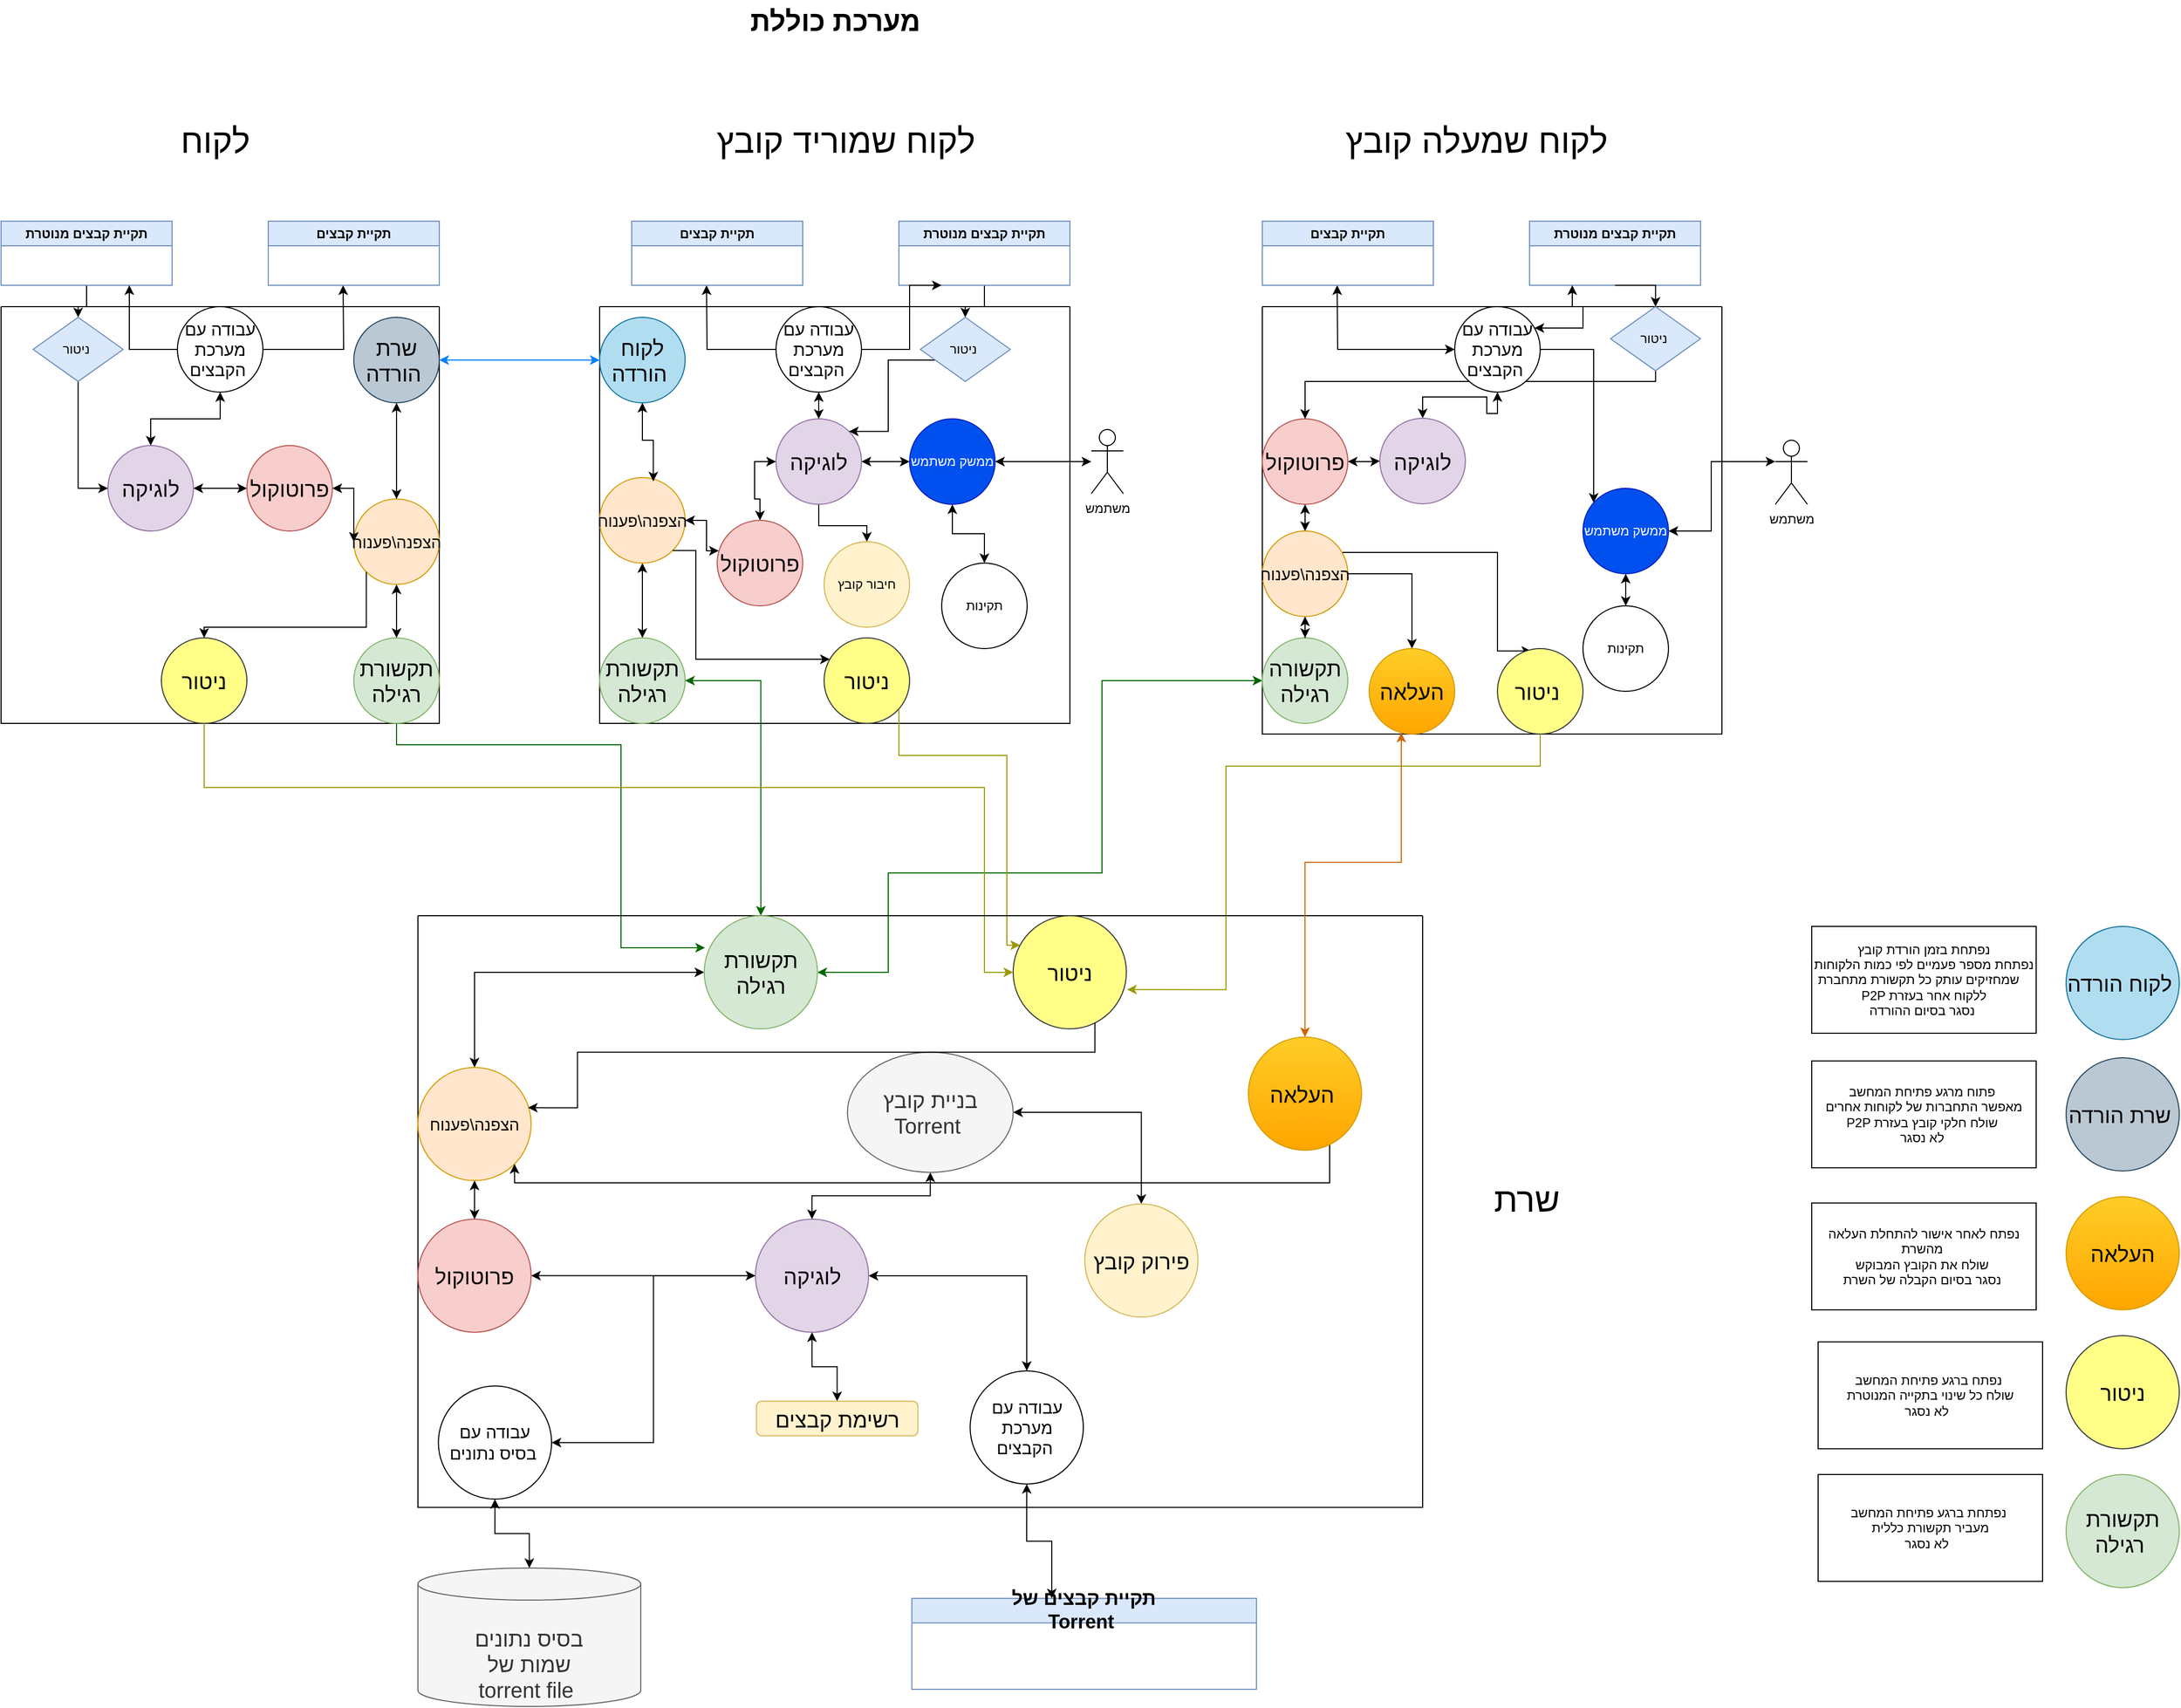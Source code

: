 <mxfile version="22.1.17" type="device">
  <diagram name="‫עמוד-1‬" id="wgZrkljALDRLEdLaKv3F">
    <mxGraphModel dx="1647" dy="839" grid="1" gridSize="10" guides="1" tooltips="1" connect="1" arrows="1" fold="1" page="1" pageScale="1" pageWidth="827" pageHeight="1169" math="0" shadow="0">
      <root>
        <mxCell id="0" />
        <mxCell id="1" parent="0" />
        <mxCell id="HjTdrGtt8SpElH1YRlOq-4" value="" style="swimlane;startSize=0;" parent="1" vertex="1">
          <mxGeometry x="30" y="440" width="410" height="390" as="geometry" />
        </mxCell>
        <mxCell id="HjTdrGtt8SpElH1YRlOq-14" value="&lt;font style=&quot;font-size: 20px;&quot;&gt;תקשורת רגילה&lt;/font&gt;" style="ellipse;whiteSpace=wrap;html=1;aspect=fixed;fillColor=#d5e8d4;strokeColor=#82b366;" parent="HjTdrGtt8SpElH1YRlOq-4" vertex="1">
          <mxGeometry x="330" y="310" width="80" height="80" as="geometry" />
        </mxCell>
        <mxCell id="HjTdrGtt8SpElH1YRlOq-34" style="edgeStyle=orthogonalEdgeStyle;rounded=0;orthogonalLoop=1;jettySize=auto;html=1;startArrow=classic;startFill=1;" parent="HjTdrGtt8SpElH1YRlOq-4" source="HjTdrGtt8SpElH1YRlOq-17" target="HjTdrGtt8SpElH1YRlOq-21" edge="1">
          <mxGeometry relative="1" as="geometry" />
        </mxCell>
        <mxCell id="HjTdrGtt8SpElH1YRlOq-17" value="&lt;font style=&quot;font-size: 20px;&quot;&gt;לוגיקה&lt;/font&gt;" style="ellipse;whiteSpace=wrap;html=1;aspect=fixed;fillColor=#e1d5e7;strokeColor=#9673a6;" parent="HjTdrGtt8SpElH1YRlOq-4" vertex="1">
          <mxGeometry x="100" y="130" width="80" height="80" as="geometry" />
        </mxCell>
        <mxCell id="HjTdrGtt8SpElH1YRlOq-28" style="edgeStyle=orthogonalEdgeStyle;rounded=0;orthogonalLoop=1;jettySize=auto;html=1;startArrow=classic;startFill=1;" parent="HjTdrGtt8SpElH1YRlOq-4" source="HjTdrGtt8SpElH1YRlOq-20" target="HjTdrGtt8SpElH1YRlOq-14" edge="1">
          <mxGeometry relative="1" as="geometry" />
        </mxCell>
        <mxCell id="HjTdrGtt8SpElH1YRlOq-20" value="&lt;font style=&quot;font-size: 15px;&quot;&gt;הצפנה\פענוח&lt;/font&gt;" style="ellipse;whiteSpace=wrap;html=1;aspect=fixed;fillColor=#ffe6cc;strokeColor=#d79b00;" parent="HjTdrGtt8SpElH1YRlOq-4" vertex="1">
          <mxGeometry x="330" y="180" width="80" height="80" as="geometry" />
        </mxCell>
        <mxCell id="HjTdrGtt8SpElH1YRlOq-29" style="edgeStyle=orthogonalEdgeStyle;rounded=0;orthogonalLoop=1;jettySize=auto;html=1;startArrow=classic;startFill=1;" parent="HjTdrGtt8SpElH1YRlOq-4" source="HjTdrGtt8SpElH1YRlOq-21" target="HjTdrGtt8SpElH1YRlOq-20" edge="1">
          <mxGeometry relative="1" as="geometry" />
        </mxCell>
        <mxCell id="HjTdrGtt8SpElH1YRlOq-21" value="&lt;font style=&quot;font-size: 20px;&quot;&gt;פרוטוקול&lt;/font&gt;" style="ellipse;whiteSpace=wrap;html=1;aspect=fixed;fillColor=#f8cecc;strokeColor=#b85450;" parent="HjTdrGtt8SpElH1YRlOq-4" vertex="1">
          <mxGeometry x="230" y="130" width="80" height="80" as="geometry" />
        </mxCell>
        <mxCell id="8lvYjm-g8JEwplgnIQBR-11" style="edgeStyle=orthogonalEdgeStyle;rounded=0;orthogonalLoop=1;jettySize=auto;html=1;entryX=0;entryY=0.5;entryDx=0;entryDy=0;" parent="HjTdrGtt8SpElH1YRlOq-4" source="HjTdrGtt8SpElH1YRlOq-47" target="HjTdrGtt8SpElH1YRlOq-17" edge="1">
          <mxGeometry relative="1" as="geometry" />
        </mxCell>
        <mxCell id="HjTdrGtt8SpElH1YRlOq-47" value="ניטור&amp;nbsp;" style="rhombus;whiteSpace=wrap;html=1;fillColor=#dae8fc;strokeColor=#6c8ebf;" parent="HjTdrGtt8SpElH1YRlOq-4" vertex="1">
          <mxGeometry x="30.002" y="10.004" width="84.247" height="59.951" as="geometry" />
        </mxCell>
        <mxCell id="HjTdrGtt8SpElH1YRlOq-100" style="edgeStyle=orthogonalEdgeStyle;rounded=0;orthogonalLoop=1;jettySize=auto;html=1;" parent="HjTdrGtt8SpElH1YRlOq-4" source="HjTdrGtt8SpElH1YRlOq-93" edge="1">
          <mxGeometry relative="1" as="geometry">
            <mxPoint x="320" y="-20" as="targetPoint" />
          </mxGeometry>
        </mxCell>
        <mxCell id="HjTdrGtt8SpElH1YRlOq-101" style="edgeStyle=orthogonalEdgeStyle;rounded=0;orthogonalLoop=1;jettySize=auto;html=1;startArrow=classic;startFill=1;" parent="HjTdrGtt8SpElH1YRlOq-4" source="HjTdrGtt8SpElH1YRlOq-93" target="HjTdrGtt8SpElH1YRlOq-17" edge="1">
          <mxGeometry relative="1" as="geometry" />
        </mxCell>
        <mxCell id="HjTdrGtt8SpElH1YRlOq-93" value="&lt;span style=&quot;font-size: 16px;&quot;&gt;עבודה עם מערכת הקבצים&amp;nbsp;&lt;/span&gt;" style="ellipse;whiteSpace=wrap;html=1;aspect=fixed;" parent="HjTdrGtt8SpElH1YRlOq-4" vertex="1">
          <mxGeometry x="165" width="80" height="80" as="geometry" />
        </mxCell>
        <mxCell id="8lvYjm-g8JEwplgnIQBR-12" style="edgeStyle=orthogonalEdgeStyle;rounded=0;orthogonalLoop=1;jettySize=auto;html=1;entryX=0;entryY=1;entryDx=0;entryDy=0;startArrow=classic;startFill=1;endArrow=none;endFill=0;" parent="HjTdrGtt8SpElH1YRlOq-4" source="2F-ndU4_iGS4FA5cwdn3-6" target="HjTdrGtt8SpElH1YRlOq-20" edge="1">
          <mxGeometry relative="1" as="geometry">
            <Array as="points">
              <mxPoint x="190" y="300" />
              <mxPoint x="342" y="300" />
            </Array>
          </mxGeometry>
        </mxCell>
        <mxCell id="2F-ndU4_iGS4FA5cwdn3-6" value="&lt;font style=&quot;font-size: 20px;&quot;&gt;ניטור&lt;/font&gt;" style="ellipse;whiteSpace=wrap;html=1;aspect=fixed;fillColor=#ffff88;strokeColor=#36393d;" parent="HjTdrGtt8SpElH1YRlOq-4" vertex="1">
          <mxGeometry x="150" y="310" width="80" height="80" as="geometry" />
        </mxCell>
        <mxCell id="70oAEsjcWLhZhyU--3dW-39" style="edgeStyle=orthogonalEdgeStyle;rounded=0;orthogonalLoop=1;jettySize=auto;html=1;entryX=0.5;entryY=0;entryDx=0;entryDy=0;startArrow=classic;startFill=1;" parent="HjTdrGtt8SpElH1YRlOq-4" source="70oAEsjcWLhZhyU--3dW-33" target="HjTdrGtt8SpElH1YRlOq-20" edge="1">
          <mxGeometry relative="1" as="geometry" />
        </mxCell>
        <mxCell id="70oAEsjcWLhZhyU--3dW-33" value="&lt;font style=&quot;font-size: 20px;&quot;&gt;שרת הורדה&amp;nbsp;&lt;/font&gt;" style="ellipse;whiteSpace=wrap;html=1;aspect=fixed;fillColor=#bac8d3;strokeColor=#23445d;" parent="HjTdrGtt8SpElH1YRlOq-4" vertex="1">
          <mxGeometry x="330" y="10" width="80" height="80" as="geometry" />
        </mxCell>
        <mxCell id="HjTdrGtt8SpElH1YRlOq-5" value="" style="swimlane;startSize=0;" parent="1" vertex="1">
          <mxGeometry x="1210" y="440" width="430" height="400" as="geometry" />
        </mxCell>
        <mxCell id="HjTdrGtt8SpElH1YRlOq-16" value="&lt;font style=&quot;font-size: 20px;&quot;&gt;תקשורה רגילה&lt;/font&gt;" style="ellipse;whiteSpace=wrap;html=1;aspect=fixed;fillColor=#d5e8d4;strokeColor=#82b366;" parent="HjTdrGtt8SpElH1YRlOq-5" vertex="1">
          <mxGeometry y="310" width="80" height="80" as="geometry" />
        </mxCell>
        <mxCell id="HjTdrGtt8SpElH1YRlOq-107" style="edgeStyle=orthogonalEdgeStyle;rounded=0;orthogonalLoop=1;jettySize=auto;html=1;entryX=0.5;entryY=1;entryDx=0;entryDy=0;startArrow=classic;startFill=1;" parent="HjTdrGtt8SpElH1YRlOq-5" source="HjTdrGtt8SpElH1YRlOq-18" target="HjTdrGtt8SpElH1YRlOq-103" edge="1">
          <mxGeometry relative="1" as="geometry" />
        </mxCell>
        <mxCell id="HjTdrGtt8SpElH1YRlOq-18" value="&lt;font style=&quot;font-size: 20px;&quot;&gt;לוגיקה&lt;/font&gt;" style="ellipse;whiteSpace=wrap;html=1;aspect=fixed;fillColor=#e1d5e7;strokeColor=#9673a6;" parent="HjTdrGtt8SpElH1YRlOq-5" vertex="1">
          <mxGeometry x="110" y="104.5" width="80" height="80" as="geometry" />
        </mxCell>
        <mxCell id="HjTdrGtt8SpElH1YRlOq-31" style="edgeStyle=orthogonalEdgeStyle;rounded=0;orthogonalLoop=1;jettySize=auto;html=1;entryX=0.5;entryY=0;entryDx=0;entryDy=0;startArrow=classic;startFill=1;" parent="HjTdrGtt8SpElH1YRlOq-5" source="HjTdrGtt8SpElH1YRlOq-24" target="HjTdrGtt8SpElH1YRlOq-16" edge="1">
          <mxGeometry relative="1" as="geometry" />
        </mxCell>
        <mxCell id="70oAEsjcWLhZhyU--3dW-26" style="edgeStyle=orthogonalEdgeStyle;rounded=0;orthogonalLoop=1;jettySize=auto;html=1;entryX=0.5;entryY=0;entryDx=0;entryDy=0;" parent="HjTdrGtt8SpElH1YRlOq-5" source="HjTdrGtt8SpElH1YRlOq-24" target="2F-ndU4_iGS4FA5cwdn3-12" edge="1">
          <mxGeometry relative="1" as="geometry" />
        </mxCell>
        <mxCell id="70oAEsjcWLhZhyU--3dW-30" style="edgeStyle=orthogonalEdgeStyle;rounded=0;orthogonalLoop=1;jettySize=auto;html=1;entryX=0.394;entryY=0.028;entryDx=0;entryDy=0;entryPerimeter=0;" parent="HjTdrGtt8SpElH1YRlOq-5" source="HjTdrGtt8SpElH1YRlOq-24" target="2F-ndU4_iGS4FA5cwdn3-4" edge="1">
          <mxGeometry relative="1" as="geometry">
            <Array as="points">
              <mxPoint x="220" y="230" />
              <mxPoint x="220" y="322" />
            </Array>
          </mxGeometry>
        </mxCell>
        <mxCell id="HjTdrGtt8SpElH1YRlOq-24" value="&lt;font style=&quot;font-size: 15px;&quot;&gt;הצפנה\פענוח&lt;/font&gt;" style="ellipse;whiteSpace=wrap;html=1;aspect=fixed;fillColor=#ffe6cc;strokeColor=#d79b00;" parent="HjTdrGtt8SpElH1YRlOq-5" vertex="1">
          <mxGeometry y="210" width="80" height="80" as="geometry" />
        </mxCell>
        <mxCell id="HjTdrGtt8SpElH1YRlOq-30" style="edgeStyle=orthogonalEdgeStyle;rounded=0;orthogonalLoop=1;jettySize=auto;html=1;entryX=0.5;entryY=0;entryDx=0;entryDy=0;startArrow=classic;startFill=1;" parent="HjTdrGtt8SpElH1YRlOq-5" source="HjTdrGtt8SpElH1YRlOq-25" target="HjTdrGtt8SpElH1YRlOq-24" edge="1">
          <mxGeometry relative="1" as="geometry" />
        </mxCell>
        <mxCell id="HjTdrGtt8SpElH1YRlOq-32" style="edgeStyle=orthogonalEdgeStyle;rounded=0;orthogonalLoop=1;jettySize=auto;html=1;startArrow=classic;startFill=1;" parent="HjTdrGtt8SpElH1YRlOq-5" source="HjTdrGtt8SpElH1YRlOq-25" target="HjTdrGtt8SpElH1YRlOq-18" edge="1">
          <mxGeometry relative="1" as="geometry" />
        </mxCell>
        <mxCell id="HjTdrGtt8SpElH1YRlOq-25" value="&lt;font style=&quot;font-size: 20px;&quot;&gt;פרוטוקול&lt;/font&gt;" style="ellipse;whiteSpace=wrap;html=1;aspect=fixed;fillColor=#f8cecc;strokeColor=#b85450;" parent="HjTdrGtt8SpElH1YRlOq-5" vertex="1">
          <mxGeometry y="105" width="80" height="80" as="geometry" />
        </mxCell>
        <mxCell id="70oAEsjcWLhZhyU--3dW-29" style="edgeStyle=orthogonalEdgeStyle;rounded=0;orthogonalLoop=1;jettySize=auto;html=1;" parent="HjTdrGtt8SpElH1YRlOq-5" source="HjTdrGtt8SpElH1YRlOq-51" target="HjTdrGtt8SpElH1YRlOq-25" edge="1">
          <mxGeometry relative="1" as="geometry">
            <Array as="points">
              <mxPoint x="368" y="70" />
              <mxPoint x="40" y="70" />
            </Array>
          </mxGeometry>
        </mxCell>
        <mxCell id="HjTdrGtt8SpElH1YRlOq-51" value="ניטור&amp;nbsp;" style="rhombus;whiteSpace=wrap;html=1;fillColor=#dae8fc;strokeColor=#6c8ebf;" parent="HjTdrGtt8SpElH1YRlOq-5" vertex="1">
          <mxGeometry x="325.752" y="0.004" width="84.247" height="59.951" as="geometry" />
        </mxCell>
        <mxCell id="HjTdrGtt8SpElH1YRlOq-104" style="edgeStyle=orthogonalEdgeStyle;rounded=0;orthogonalLoop=1;jettySize=auto;html=1;startArrow=classic;startFill=1;" parent="HjTdrGtt8SpElH1YRlOq-5" source="HjTdrGtt8SpElH1YRlOq-103" edge="1">
          <mxGeometry relative="1" as="geometry">
            <mxPoint x="70" y="-20" as="targetPoint" />
          </mxGeometry>
        </mxCell>
        <mxCell id="HjTdrGtt8SpElH1YRlOq-130" style="edgeStyle=orthogonalEdgeStyle;rounded=0;orthogonalLoop=1;jettySize=auto;html=1;" parent="HjTdrGtt8SpElH1YRlOq-5" source="HjTdrGtt8SpElH1YRlOq-103" target="HjTdrGtt8SpElH1YRlOq-128" edge="1">
          <mxGeometry relative="1" as="geometry">
            <Array as="points">
              <mxPoint x="310" y="40" />
            </Array>
          </mxGeometry>
        </mxCell>
        <mxCell id="HjTdrGtt8SpElH1YRlOq-103" value="&lt;span style=&quot;font-size: 16px;&quot;&gt;עבודה עם מערכת הקבצים&amp;nbsp;&lt;/span&gt;" style="ellipse;whiteSpace=wrap;html=1;aspect=fixed;" parent="HjTdrGtt8SpElH1YRlOq-5" vertex="1">
          <mxGeometry x="180" y="-0.05" width="80" height="80" as="geometry" />
        </mxCell>
        <mxCell id="8lvYjm-g8JEwplgnIQBR-6" style="edgeStyle=orthogonalEdgeStyle;rounded=0;orthogonalLoop=1;jettySize=auto;html=1;entryX=0.5;entryY=0;entryDx=0;entryDy=0;startArrow=classic;startFill=1;" parent="HjTdrGtt8SpElH1YRlOq-5" source="HjTdrGtt8SpElH1YRlOq-128" target="8lvYjm-g8JEwplgnIQBR-5" edge="1">
          <mxGeometry relative="1" as="geometry" />
        </mxCell>
        <mxCell id="HjTdrGtt8SpElH1YRlOq-128" value="ממשק משתמש" style="ellipse;whiteSpace=wrap;html=1;aspect=fixed;fillColor=#0050ef;fontColor=#ffffff;strokeColor=#001DBC;" parent="HjTdrGtt8SpElH1YRlOq-5" vertex="1">
          <mxGeometry x="300" y="170" width="80" height="80" as="geometry" />
        </mxCell>
        <mxCell id="2F-ndU4_iGS4FA5cwdn3-4" value="&lt;font style=&quot;font-size: 20px;&quot;&gt;ניטור&amp;nbsp;&lt;/font&gt;" style="ellipse;whiteSpace=wrap;html=1;aspect=fixed;fillColor=#ffff88;strokeColor=#36393d;" parent="HjTdrGtt8SpElH1YRlOq-5" vertex="1">
          <mxGeometry x="220" y="320" width="80" height="80" as="geometry" />
        </mxCell>
        <mxCell id="2F-ndU4_iGS4FA5cwdn3-12" value="&lt;font style=&quot;font-size: 20px;&quot;&gt;העלאה&lt;/font&gt;" style="ellipse;whiteSpace=wrap;html=1;aspect=fixed;fillColor=#ffcd28;strokeColor=#d79b00;gradientColor=#ffa500;" parent="HjTdrGtt8SpElH1YRlOq-5" vertex="1">
          <mxGeometry x="100" y="320" width="80" height="80" as="geometry" />
        </mxCell>
        <mxCell id="8lvYjm-g8JEwplgnIQBR-5" value="תקינות" style="ellipse;whiteSpace=wrap;html=1;aspect=fixed;" parent="HjTdrGtt8SpElH1YRlOq-5" vertex="1">
          <mxGeometry x="300" y="280" width="80" height="80" as="geometry" />
        </mxCell>
        <mxCell id="HjTdrGtt8SpElH1YRlOq-1" value="" style="swimlane;startSize=0;" parent="1" vertex="1">
          <mxGeometry x="590" y="440" width="440" height="390" as="geometry" />
        </mxCell>
        <mxCell id="HjTdrGtt8SpElH1YRlOq-15" value="&lt;font style=&quot;font-size: 20px;&quot;&gt;תקשורת רגילה&lt;/font&gt;" style="ellipse;whiteSpace=wrap;html=1;aspect=fixed;fillColor=#d5e8d4;strokeColor=#82b366;" parent="HjTdrGtt8SpElH1YRlOq-1" vertex="1">
          <mxGeometry y="310" width="80" height="80" as="geometry" />
        </mxCell>
        <mxCell id="HjTdrGtt8SpElH1YRlOq-138" style="edgeStyle=orthogonalEdgeStyle;rounded=0;orthogonalLoop=1;jettySize=auto;html=1;entryX=0.5;entryY=0;entryDx=0;entryDy=0;" parent="HjTdrGtt8SpElH1YRlOq-1" source="HjTdrGtt8SpElH1YRlOq-19" target="HjTdrGtt8SpElH1YRlOq-137" edge="1">
          <mxGeometry relative="1" as="geometry" />
        </mxCell>
        <mxCell id="HjTdrGtt8SpElH1YRlOq-19" value="&lt;font style=&quot;font-size: 20px;&quot;&gt;לוגיקה&lt;/font&gt;" style="ellipse;whiteSpace=wrap;html=1;aspect=fixed;fillColor=#e1d5e7;strokeColor=#9673a6;" parent="HjTdrGtt8SpElH1YRlOq-1" vertex="1">
          <mxGeometry x="165" y="105" width="80" height="80" as="geometry" />
        </mxCell>
        <mxCell id="70oAEsjcWLhZhyU--3dW-44" style="edgeStyle=orthogonalEdgeStyle;rounded=0;orthogonalLoop=1;jettySize=auto;html=1;entryX=0;entryY=0.5;entryDx=0;entryDy=0;startArrow=classic;startFill=1;" parent="HjTdrGtt8SpElH1YRlOq-1" source="HjTdrGtt8SpElH1YRlOq-22" target="HjTdrGtt8SpElH1YRlOq-19" edge="1">
          <mxGeometry relative="1" as="geometry" />
        </mxCell>
        <mxCell id="HjTdrGtt8SpElH1YRlOq-22" value="&lt;font style=&quot;font-size: 20px;&quot;&gt;פרוטוקול&lt;/font&gt;" style="ellipse;whiteSpace=wrap;html=1;aspect=fixed;fillColor=#f8cecc;strokeColor=#b85450;" parent="HjTdrGtt8SpElH1YRlOq-1" vertex="1">
          <mxGeometry x="110" y="200" width="80" height="80" as="geometry" />
        </mxCell>
        <mxCell id="HjTdrGtt8SpElH1YRlOq-27" style="edgeStyle=orthogonalEdgeStyle;rounded=0;orthogonalLoop=1;jettySize=auto;html=1;entryX=0.5;entryY=0;entryDx=0;entryDy=0;startArrow=classic;startFill=1;" parent="HjTdrGtt8SpElH1YRlOq-1" source="HjTdrGtt8SpElH1YRlOq-23" target="HjTdrGtt8SpElH1YRlOq-15" edge="1">
          <mxGeometry relative="1" as="geometry" />
        </mxCell>
        <mxCell id="HjTdrGtt8SpElH1YRlOq-23" value="&lt;font style=&quot;font-size: 15px;&quot;&gt;הצפנה\פענוח&lt;/font&gt;" style="ellipse;whiteSpace=wrap;html=1;aspect=fixed;fillColor=#ffe6cc;strokeColor=#d79b00;" parent="HjTdrGtt8SpElH1YRlOq-1" vertex="1">
          <mxGeometry y="160" width="80" height="80" as="geometry" />
        </mxCell>
        <mxCell id="8lvYjm-g8JEwplgnIQBR-8" style="edgeStyle=orthogonalEdgeStyle;rounded=0;orthogonalLoop=1;jettySize=auto;html=1;entryX=1;entryY=0;entryDx=0;entryDy=0;" parent="HjTdrGtt8SpElH1YRlOq-1" source="HjTdrGtt8SpElH1YRlOq-50" target="HjTdrGtt8SpElH1YRlOq-19" edge="1">
          <mxGeometry relative="1" as="geometry">
            <Array as="points">
              <mxPoint x="270" y="50" />
              <mxPoint x="270" y="117" />
            </Array>
          </mxGeometry>
        </mxCell>
        <mxCell id="HjTdrGtt8SpElH1YRlOq-50" value="ניטור&amp;nbsp;" style="rhombus;whiteSpace=wrap;html=1;fillColor=#dae8fc;strokeColor=#6c8ebf;" parent="HjTdrGtt8SpElH1YRlOq-1" vertex="1">
          <mxGeometry x="300.002" y="10.024" width="84.247" height="59.951" as="geometry" />
        </mxCell>
        <mxCell id="HjTdrGtt8SpElH1YRlOq-96" style="edgeStyle=orthogonalEdgeStyle;rounded=0;orthogonalLoop=1;jettySize=auto;html=1;" parent="HjTdrGtt8SpElH1YRlOq-1" source="HjTdrGtt8SpElH1YRlOq-92" edge="1">
          <mxGeometry relative="1" as="geometry">
            <mxPoint x="100" y="-20" as="targetPoint" />
          </mxGeometry>
        </mxCell>
        <mxCell id="HjTdrGtt8SpElH1YRlOq-97" style="edgeStyle=orthogonalEdgeStyle;rounded=0;orthogonalLoop=1;jettySize=auto;html=1;entryX=0.5;entryY=0;entryDx=0;entryDy=0;startArrow=classic;startFill=1;" parent="HjTdrGtt8SpElH1YRlOq-1" source="HjTdrGtt8SpElH1YRlOq-92" target="HjTdrGtt8SpElH1YRlOq-19" edge="1">
          <mxGeometry relative="1" as="geometry" />
        </mxCell>
        <mxCell id="HjTdrGtt8SpElH1YRlOq-92" value="&lt;span style=&quot;font-size: 16px;&quot;&gt;עבודה עם מערכת הקבצים&amp;nbsp;&lt;/span&gt;" style="ellipse;whiteSpace=wrap;html=1;aspect=fixed;" parent="HjTdrGtt8SpElH1YRlOq-1" vertex="1">
          <mxGeometry x="165" y="1.776e-14" width="80" height="80" as="geometry" />
        </mxCell>
        <mxCell id="HjTdrGtt8SpElH1YRlOq-135" style="edgeStyle=orthogonalEdgeStyle;rounded=0;orthogonalLoop=1;jettySize=auto;html=1;entryX=1;entryY=0.5;entryDx=0;entryDy=0;startArrow=classic;startFill=1;" parent="HjTdrGtt8SpElH1YRlOq-1" source="HjTdrGtt8SpElH1YRlOq-132" target="HjTdrGtt8SpElH1YRlOq-19" edge="1">
          <mxGeometry relative="1" as="geometry" />
        </mxCell>
        <mxCell id="8lvYjm-g8JEwplgnIQBR-10" style="edgeStyle=orthogonalEdgeStyle;rounded=0;orthogonalLoop=1;jettySize=auto;html=1;entryX=0.5;entryY=0;entryDx=0;entryDy=0;startArrow=classic;startFill=1;" parent="HjTdrGtt8SpElH1YRlOq-1" source="HjTdrGtt8SpElH1YRlOq-132" target="8lvYjm-g8JEwplgnIQBR-9" edge="1">
          <mxGeometry relative="1" as="geometry" />
        </mxCell>
        <mxCell id="HjTdrGtt8SpElH1YRlOq-132" value="ממשק משתמש" style="ellipse;whiteSpace=wrap;html=1;aspect=fixed;fillColor=#0050ef;fontColor=#ffffff;strokeColor=#001DBC;" parent="HjTdrGtt8SpElH1YRlOq-1" vertex="1">
          <mxGeometry x="290" y="105" width="80" height="80" as="geometry" />
        </mxCell>
        <mxCell id="HjTdrGtt8SpElH1YRlOq-137" value="חיבור קובץ" style="ellipse;whiteSpace=wrap;html=1;aspect=fixed;fillColor=#fff2cc;strokeColor=#d6b656;" parent="HjTdrGtt8SpElH1YRlOq-1" vertex="1">
          <mxGeometry x="210" y="220" width="80" height="80" as="geometry" />
        </mxCell>
        <mxCell id="8lvYjm-g8JEwplgnIQBR-7" style="edgeStyle=orthogonalEdgeStyle;rounded=0;orthogonalLoop=1;jettySize=auto;html=1;entryX=1;entryY=1;entryDx=0;entryDy=0;startArrow=classic;startFill=1;endArrow=none;endFill=0;" parent="HjTdrGtt8SpElH1YRlOq-1" source="2F-ndU4_iGS4FA5cwdn3-5" target="HjTdrGtt8SpElH1YRlOq-23" edge="1">
          <mxGeometry relative="1" as="geometry">
            <Array as="points">
              <mxPoint x="90" y="330" />
              <mxPoint x="90" y="228" />
            </Array>
          </mxGeometry>
        </mxCell>
        <mxCell id="2F-ndU4_iGS4FA5cwdn3-5" value="&lt;font style=&quot;font-size: 20px;&quot;&gt;ניטור&lt;/font&gt;" style="ellipse;whiteSpace=wrap;html=1;aspect=fixed;fillColor=#ffff88;strokeColor=#36393d;" parent="HjTdrGtt8SpElH1YRlOq-1" vertex="1">
          <mxGeometry x="210" y="310" width="80" height="80" as="geometry" />
        </mxCell>
        <mxCell id="70oAEsjcWLhZhyU--3dW-34" value="&lt;font style=&quot;font-size: 20px;&quot;&gt;לקוח הורדה&amp;nbsp;&lt;/font&gt;" style="ellipse;whiteSpace=wrap;html=1;aspect=fixed;fillColor=#b1ddf0;strokeColor=#10739e;" parent="HjTdrGtt8SpElH1YRlOq-1" vertex="1">
          <mxGeometry y="10.02" width="80" height="80" as="geometry" />
        </mxCell>
        <mxCell id="70oAEsjcWLhZhyU--3dW-42" style="edgeStyle=orthogonalEdgeStyle;rounded=0;orthogonalLoop=1;jettySize=auto;html=1;entryX=0.628;entryY=0.044;entryDx=0;entryDy=0;entryPerimeter=0;startArrow=classic;startFill=1;" parent="HjTdrGtt8SpElH1YRlOq-1" source="70oAEsjcWLhZhyU--3dW-34" target="HjTdrGtt8SpElH1YRlOq-23" edge="1">
          <mxGeometry relative="1" as="geometry" />
        </mxCell>
        <mxCell id="70oAEsjcWLhZhyU--3dW-43" style="edgeStyle=orthogonalEdgeStyle;rounded=0;orthogonalLoop=1;jettySize=auto;html=1;entryX=0.019;entryY=0.356;entryDx=0;entryDy=0;entryPerimeter=0;startArrow=classic;startFill=1;" parent="HjTdrGtt8SpElH1YRlOq-1" source="HjTdrGtt8SpElH1YRlOq-23" target="HjTdrGtt8SpElH1YRlOq-22" edge="1">
          <mxGeometry relative="1" as="geometry" />
        </mxCell>
        <mxCell id="8lvYjm-g8JEwplgnIQBR-9" value="תקינות" style="ellipse;whiteSpace=wrap;html=1;aspect=fixed;" parent="HjTdrGtt8SpElH1YRlOq-1" vertex="1">
          <mxGeometry x="320" y="240" width="80" height="80" as="geometry" />
        </mxCell>
        <mxCell id="HjTdrGtt8SpElH1YRlOq-9" value="&lt;font style=&quot;font-size: 32px;&quot;&gt;לקוח&lt;/font&gt;" style="text;html=1;align=center;verticalAlign=middle;resizable=0;points=[];autosize=1;strokeColor=none;fillColor=none;fontSize=32;" parent="1" vertex="1">
          <mxGeometry x="190" y="260" width="80" height="50" as="geometry" />
        </mxCell>
        <mxCell id="HjTdrGtt8SpElH1YRlOq-10" value="לקוח שמעלה קובץ" style="text;html=1;align=center;verticalAlign=middle;resizable=0;points=[];autosize=1;strokeColor=none;fillColor=none;fontSize=32;" parent="1" vertex="1">
          <mxGeometry x="1285" y="260" width="250" height="50" as="geometry" />
        </mxCell>
        <mxCell id="HjTdrGtt8SpElH1YRlOq-11" value="לקוח שמוריד קובץ" style="text;html=1;align=center;verticalAlign=middle;resizable=0;points=[];autosize=1;strokeColor=none;fillColor=none;fontSize=32;" parent="1" vertex="1">
          <mxGeometry x="695" y="260" width="250" height="50" as="geometry" />
        </mxCell>
        <mxCell id="HjTdrGtt8SpElH1YRlOq-42" value="תקיית קבצים" style="swimlane;whiteSpace=wrap;html=1;fillColor=#dae8fc;strokeColor=#6c8ebf;startSize=23;" parent="1" vertex="1">
          <mxGeometry x="280" y="360" width="160" height="59.95" as="geometry" />
        </mxCell>
        <mxCell id="70oAEsjcWLhZhyU--3dW-16" style="edgeStyle=orthogonalEdgeStyle;rounded=0;orthogonalLoop=1;jettySize=auto;html=1;" parent="1" source="HjTdrGtt8SpElH1YRlOq-44" target="HjTdrGtt8SpElH1YRlOq-50" edge="1">
          <mxGeometry relative="1" as="geometry" />
        </mxCell>
        <mxCell id="HjTdrGtt8SpElH1YRlOq-44" value="תקיית קבצים מנוטרת" style="swimlane;whiteSpace=wrap;html=1;fillColor=#dae8fc;strokeColor=#6c8ebf;startSize=23;" parent="1" vertex="1">
          <mxGeometry x="870" y="360" width="160" height="59.95" as="geometry" />
        </mxCell>
        <mxCell id="HjTdrGtt8SpElH1YRlOq-45" value="תקיית קבצים מנוטרת" style="swimlane;whiteSpace=wrap;html=1;fillColor=#dae8fc;strokeColor=#6c8ebf;startSize=23;" parent="1" vertex="1">
          <mxGeometry x="1460" y="360" width="160" height="59.95" as="geometry" />
        </mxCell>
        <mxCell id="HjTdrGtt8SpElH1YRlOq-58" style="edgeStyle=orthogonalEdgeStyle;rounded=0;orthogonalLoop=1;jettySize=auto;html=1;entryX=0.5;entryY=0;entryDx=0;entryDy=0;startArrow=classic;startFill=1;fillColor=#cdeb8b;strokeColor=#006600;" parent="1" source="HjTdrGtt8SpElH1YRlOq-15" target="HjTdrGtt8SpElH1YRlOq-35" edge="1">
          <mxGeometry relative="1" as="geometry">
            <Array as="points">
              <mxPoint x="741" y="790" />
            </Array>
          </mxGeometry>
        </mxCell>
        <mxCell id="HjTdrGtt8SpElH1YRlOq-60" style="edgeStyle=orthogonalEdgeStyle;rounded=0;orthogonalLoop=1;jettySize=auto;html=1;entryX=1;entryY=0.5;entryDx=0;entryDy=0;startArrow=classic;startFill=1;strokeColor=#006600;" parent="1" source="HjTdrGtt8SpElH1YRlOq-16" target="HjTdrGtt8SpElH1YRlOq-35" edge="1">
          <mxGeometry relative="1" as="geometry">
            <Array as="points">
              <mxPoint x="1060" y="790" />
              <mxPoint x="1060" y="970" />
              <mxPoint x="860" y="970" />
            </Array>
          </mxGeometry>
        </mxCell>
        <mxCell id="HjTdrGtt8SpElH1YRlOq-61" style="edgeStyle=orthogonalEdgeStyle;rounded=0;orthogonalLoop=1;jettySize=auto;html=1;entryX=0.007;entryY=0.274;entryDx=0;entryDy=0;entryPerimeter=0;fillColor=#cdeb8b;strokeColor=#006600;" parent="1" source="HjTdrGtt8SpElH1YRlOq-14" target="HjTdrGtt8SpElH1YRlOq-35" edge="1">
          <mxGeometry relative="1" as="geometry">
            <Array as="points">
              <mxPoint x="400" y="850" />
              <mxPoint x="610" y="850" />
              <mxPoint x="610" y="1040" />
            </Array>
          </mxGeometry>
        </mxCell>
        <mxCell id="HjTdrGtt8SpElH1YRlOq-94" value="תקיית קבצים" style="swimlane;whiteSpace=wrap;html=1;fillColor=#dae8fc;strokeColor=#6c8ebf;startSize=23;" parent="1" vertex="1">
          <mxGeometry x="620" y="360" width="160" height="59.95" as="geometry" />
        </mxCell>
        <mxCell id="70oAEsjcWLhZhyU--3dW-23" style="edgeStyle=orthogonalEdgeStyle;rounded=0;orthogonalLoop=1;jettySize=auto;html=1;entryX=0.5;entryY=0;entryDx=0;entryDy=0;" parent="1" source="HjTdrGtt8SpElH1YRlOq-99" target="HjTdrGtt8SpElH1YRlOq-47" edge="1">
          <mxGeometry relative="1" as="geometry" />
        </mxCell>
        <mxCell id="HjTdrGtt8SpElH1YRlOq-99" value="תקיית קבצים מנוטרת" style="swimlane;whiteSpace=wrap;html=1;fillColor=#dae8fc;strokeColor=#6c8ebf;startSize=23;" parent="1" vertex="1">
          <mxGeometry x="30" y="360" width="160" height="59.95" as="geometry" />
        </mxCell>
        <mxCell id="HjTdrGtt8SpElH1YRlOq-102" value="תקיית קבצים" style="swimlane;whiteSpace=wrap;html=1;fillColor=#dae8fc;strokeColor=#6c8ebf;startSize=23;" parent="1" vertex="1">
          <mxGeometry x="1210" y="360" width="160" height="59.95" as="geometry" />
        </mxCell>
        <mxCell id="HjTdrGtt8SpElH1YRlOq-106" style="edgeStyle=orthogonalEdgeStyle;rounded=0;orthogonalLoop=1;jettySize=auto;html=1;entryX=0.5;entryY=1;entryDx=0;entryDy=0;startArrow=classic;startFill=1;endArrow=none;endFill=0;" parent="1" source="HjTdrGtt8SpElH1YRlOq-51" target="HjTdrGtt8SpElH1YRlOq-45" edge="1">
          <mxGeometry relative="1" as="geometry" />
        </mxCell>
        <mxCell id="HjTdrGtt8SpElH1YRlOq-127" value="משתמש" style="shape=umlActor;verticalLabelPosition=bottom;verticalAlign=top;html=1;outlineConnect=0;" parent="1" vertex="1">
          <mxGeometry x="1690" y="565" width="30" height="60" as="geometry" />
        </mxCell>
        <mxCell id="HjTdrGtt8SpElH1YRlOq-131" style="edgeStyle=orthogonalEdgeStyle;rounded=0;orthogonalLoop=1;jettySize=auto;html=1;entryX=0;entryY=0.333;entryDx=0;entryDy=0;entryPerimeter=0;startArrow=classic;startFill=1;" parent="1" source="HjTdrGtt8SpElH1YRlOq-128" target="HjTdrGtt8SpElH1YRlOq-127" edge="1">
          <mxGeometry relative="1" as="geometry">
            <Array as="points">
              <mxPoint x="1630" y="650" />
              <mxPoint x="1630" y="585" />
            </Array>
          </mxGeometry>
        </mxCell>
        <mxCell id="HjTdrGtt8SpElH1YRlOq-133" value="משתמש" style="shape=umlActor;verticalLabelPosition=bottom;verticalAlign=top;html=1;outlineConnect=0;" parent="1" vertex="1">
          <mxGeometry x="1050" y="555" width="30" height="60" as="geometry" />
        </mxCell>
        <mxCell id="HjTdrGtt8SpElH1YRlOq-134" style="edgeStyle=orthogonalEdgeStyle;rounded=0;orthogonalLoop=1;jettySize=auto;html=1;startArrow=classic;startFill=1;" parent="1" source="HjTdrGtt8SpElH1YRlOq-132" target="HjTdrGtt8SpElH1YRlOq-133" edge="1">
          <mxGeometry relative="1" as="geometry" />
        </mxCell>
        <mxCell id="HjTdrGtt8SpElH1YRlOq-105" style="edgeStyle=orthogonalEdgeStyle;rounded=0;orthogonalLoop=1;jettySize=auto;html=1;entryX=0.25;entryY=1;entryDx=0;entryDy=0;startArrow=classic;startFill=1;" parent="1" source="HjTdrGtt8SpElH1YRlOq-103" target="HjTdrGtt8SpElH1YRlOq-45" edge="1">
          <mxGeometry relative="1" as="geometry">
            <Array as="points">
              <mxPoint x="1510" y="460" />
              <mxPoint x="1510" y="440" />
              <mxPoint x="1500" y="440" />
            </Array>
          </mxGeometry>
        </mxCell>
        <mxCell id="70oAEsjcWLhZhyU--3dW-5" style="edgeStyle=orthogonalEdgeStyle;rounded=0;orthogonalLoop=1;jettySize=auto;html=1;entryX=1.006;entryY=0.653;entryDx=0;entryDy=0;entryPerimeter=0;fillColor=#ffff88;strokeColor=#999900;" parent="1" source="2F-ndU4_iGS4FA5cwdn3-4" target="2F-ndU4_iGS4FA5cwdn3-2" edge="1">
          <mxGeometry relative="1" as="geometry">
            <Array as="points">
              <mxPoint x="1380" y="870" />
              <mxPoint x="1176" y="870" />
              <mxPoint x="1176" y="1062" />
            </Array>
          </mxGeometry>
        </mxCell>
        <mxCell id="70oAEsjcWLhZhyU--3dW-11" style="edgeStyle=orthogonalEdgeStyle;rounded=0;orthogonalLoop=1;jettySize=auto;html=1;entryX=0.061;entryY=0.261;entryDx=0;entryDy=0;entryPerimeter=0;strokeColor=#999900;" parent="1" source="2F-ndU4_iGS4FA5cwdn3-5" target="2F-ndU4_iGS4FA5cwdn3-2" edge="1">
          <mxGeometry relative="1" as="geometry">
            <Array as="points">
              <mxPoint x="870" y="860" />
              <mxPoint x="971" y="860" />
              <mxPoint x="971" y="1038" />
            </Array>
          </mxGeometry>
        </mxCell>
        <mxCell id="70oAEsjcWLhZhyU--3dW-14" style="edgeStyle=orthogonalEdgeStyle;rounded=0;orthogonalLoop=1;jettySize=auto;html=1;entryX=0.25;entryY=1;entryDx=0;entryDy=0;" parent="1" source="HjTdrGtt8SpElH1YRlOq-92" target="HjTdrGtt8SpElH1YRlOq-44" edge="1">
          <mxGeometry relative="1" as="geometry">
            <Array as="points">
              <mxPoint x="880" y="480" />
              <mxPoint x="880" y="420" />
            </Array>
          </mxGeometry>
        </mxCell>
        <mxCell id="70oAEsjcWLhZhyU--3dW-17" style="edgeStyle=orthogonalEdgeStyle;rounded=0;orthogonalLoop=1;jettySize=auto;html=1;entryX=0.75;entryY=1;entryDx=0;entryDy=0;" parent="1" source="HjTdrGtt8SpElH1YRlOq-93" target="HjTdrGtt8SpElH1YRlOq-99" edge="1">
          <mxGeometry relative="1" as="geometry" />
        </mxCell>
        <mxCell id="70oAEsjcWLhZhyU--3dW-24" style="edgeStyle=orthogonalEdgeStyle;rounded=0;orthogonalLoop=1;jettySize=auto;html=1;strokeColor=#999900;" parent="1" source="2F-ndU4_iGS4FA5cwdn3-6" target="2F-ndU4_iGS4FA5cwdn3-2" edge="1">
          <mxGeometry relative="1" as="geometry">
            <Array as="points">
              <mxPoint x="220" y="890" />
              <mxPoint x="950" y="890" />
            </Array>
          </mxGeometry>
        </mxCell>
        <mxCell id="70oAEsjcWLhZhyU--3dW-36" style="edgeStyle=orthogonalEdgeStyle;rounded=0;orthogonalLoop=1;jettySize=auto;html=1;entryX=1;entryY=0.5;entryDx=0;entryDy=0;startArrow=classic;startFill=1;fillColor=#cce5ff;strokeColor=#007FFF;" parent="1" source="70oAEsjcWLhZhyU--3dW-34" target="70oAEsjcWLhZhyU--3dW-33" edge="1">
          <mxGeometry relative="1" as="geometry" />
        </mxCell>
        <mxCell id="70oAEsjcWLhZhyU--3dW-48" value="" style="group" parent="1" vertex="1" connectable="0">
          <mxGeometry x="420" y="1010" width="1150" height="740" as="geometry" />
        </mxCell>
        <mxCell id="HjTdrGtt8SpElH1YRlOq-6" value="" style="swimlane;startSize=0;" parent="70oAEsjcWLhZhyU--3dW-48" vertex="1">
          <mxGeometry x="0.01" width="939.99" height="553.72" as="geometry" />
        </mxCell>
        <mxCell id="HjTdrGtt8SpElH1YRlOq-39" style="edgeStyle=orthogonalEdgeStyle;rounded=0;orthogonalLoop=1;jettySize=auto;html=1;startArrow=classic;startFill=1;" parent="HjTdrGtt8SpElH1YRlOq-6" source="HjTdrGtt8SpElH1YRlOq-35" target="HjTdrGtt8SpElH1YRlOq-36" edge="1">
          <mxGeometry relative="1" as="geometry" />
        </mxCell>
        <mxCell id="HjTdrGtt8SpElH1YRlOq-35" value="&lt;font style=&quot;font-size: 20px;&quot;&gt;תקשורת רגילה&lt;/font&gt;" style="ellipse;whiteSpace=wrap;html=1;aspect=fixed;fillColor=#d5e8d4;strokeColor=#82b366;" parent="HjTdrGtt8SpElH1YRlOq-6" vertex="1">
          <mxGeometry x="267.885" width="105.909" height="105.909" as="geometry" />
        </mxCell>
        <mxCell id="HjTdrGtt8SpElH1YRlOq-38" style="edgeStyle=orthogonalEdgeStyle;rounded=0;orthogonalLoop=1;jettySize=auto;html=1;startArrow=classic;startFill=1;" parent="HjTdrGtt8SpElH1YRlOq-6" source="HjTdrGtt8SpElH1YRlOq-36" target="HjTdrGtt8SpElH1YRlOq-37" edge="1">
          <mxGeometry relative="1" as="geometry" />
        </mxCell>
        <mxCell id="HjTdrGtt8SpElH1YRlOq-36" value="&lt;font style=&quot;font-size: 15px;&quot;&gt;הצפנה\פענוח&lt;/font&gt;" style="ellipse;whiteSpace=wrap;html=1;aspect=fixed;fillColor=#ffe6cc;strokeColor=#d79b00;" parent="HjTdrGtt8SpElH1YRlOq-6" vertex="1">
          <mxGeometry y="141.98" width="105.909" height="105.909" as="geometry" />
        </mxCell>
        <mxCell id="HjTdrGtt8SpElH1YRlOq-41" style="edgeStyle=orthogonalEdgeStyle;rounded=0;orthogonalLoop=1;jettySize=auto;html=1;startArrow=classic;startFill=1;" parent="HjTdrGtt8SpElH1YRlOq-6" source="HjTdrGtt8SpElH1YRlOq-37" target="HjTdrGtt8SpElH1YRlOq-40" edge="1">
          <mxGeometry relative="1" as="geometry" />
        </mxCell>
        <mxCell id="HjTdrGtt8SpElH1YRlOq-37" value="&lt;font style=&quot;font-size: 20px;&quot;&gt;פרוטוקול&lt;/font&gt;" style="ellipse;whiteSpace=wrap;html=1;aspect=fixed;fillColor=#f8cecc;strokeColor=#b85450;" parent="HjTdrGtt8SpElH1YRlOq-6" vertex="1">
          <mxGeometry y="283.96" width="105.909" height="105.909" as="geometry" />
        </mxCell>
        <mxCell id="HjTdrGtt8SpElH1YRlOq-82" style="edgeStyle=orthogonalEdgeStyle;rounded=0;orthogonalLoop=1;jettySize=auto;html=1;entryX=1;entryY=0.5;entryDx=0;entryDy=0;" parent="HjTdrGtt8SpElH1YRlOq-6" source="HjTdrGtt8SpElH1YRlOq-40" target="HjTdrGtt8SpElH1YRlOq-80" edge="1">
          <mxGeometry relative="1" as="geometry" />
        </mxCell>
        <mxCell id="HjTdrGtt8SpElH1YRlOq-87" style="edgeStyle=orthogonalEdgeStyle;rounded=0;orthogonalLoop=1;jettySize=auto;html=1;entryX=0.5;entryY=0;entryDx=0;entryDy=0;startArrow=classic;startFill=1;" parent="HjTdrGtt8SpElH1YRlOq-6" source="HjTdrGtt8SpElH1YRlOq-40" target="HjTdrGtt8SpElH1YRlOq-85" edge="1">
          <mxGeometry relative="1" as="geometry" />
        </mxCell>
        <mxCell id="HjTdrGtt8SpElH1YRlOq-40" value="&lt;font style=&quot;font-size: 20px;&quot;&gt;לוגיקה&lt;/font&gt;" style="ellipse;whiteSpace=wrap;html=1;aspect=fixed;fillColor=#e1d5e7;strokeColor=#9673a6;" parent="HjTdrGtt8SpElH1YRlOq-6" vertex="1">
          <mxGeometry x="315.722" y="283.96" width="105.909" height="105.909" as="geometry" />
        </mxCell>
        <mxCell id="HjTdrGtt8SpElH1YRlOq-80" value="&lt;font style=&quot;font-size: 16px;&quot;&gt;ע&lt;/font&gt;&lt;font style=&quot;font-size: 16px;&quot;&gt;בודה עם בסיס נתונים&lt;/font&gt;&amp;nbsp;" style="ellipse;whiteSpace=wrap;html=1;aspect=fixed;" parent="HjTdrGtt8SpElH1YRlOq-6" vertex="1">
          <mxGeometry x="19.135" y="440.138" width="105.909" height="105.909" as="geometry" />
        </mxCell>
        <mxCell id="HjTdrGtt8SpElH1YRlOq-85" value="&lt;span style=&quot;font-size: 16px;&quot;&gt;עבודה עם מערכת הקבצים&amp;nbsp;&lt;/span&gt;" style="ellipse;whiteSpace=wrap;html=1;aspect=fixed;" parent="HjTdrGtt8SpElH1YRlOq-6" vertex="1">
          <mxGeometry x="516.636" y="425.94" width="105.909" height="105.909" as="geometry" />
        </mxCell>
        <mxCell id="HjTdrGtt8SpElH1YRlOq-90" style="edgeStyle=orthogonalEdgeStyle;rounded=0;orthogonalLoop=1;jettySize=auto;html=1;startArrow=classic;startFill=1;" parent="HjTdrGtt8SpElH1YRlOq-6" source="HjTdrGtt8SpElH1YRlOq-88" target="HjTdrGtt8SpElH1YRlOq-40" edge="1">
          <mxGeometry relative="1" as="geometry" />
        </mxCell>
        <mxCell id="HjTdrGtt8SpElH1YRlOq-91" style="edgeStyle=orthogonalEdgeStyle;rounded=0;orthogonalLoop=1;jettySize=auto;html=1;entryX=0.5;entryY=0;entryDx=0;entryDy=0;startArrow=classic;startFill=1;" parent="HjTdrGtt8SpElH1YRlOq-6" source="HjTdrGtt8SpElH1YRlOq-88" target="HjTdrGtt8SpElH1YRlOq-89" edge="1">
          <mxGeometry relative="1" as="geometry" />
        </mxCell>
        <mxCell id="HjTdrGtt8SpElH1YRlOq-88" value="&lt;font style=&quot;font-size: 20px;&quot;&gt;בניית קובץ&lt;br&gt;Torrent&amp;nbsp;&lt;/font&gt;" style="ellipse;whiteSpace=wrap;html=1;fillColor=#f5f5f5;fontColor=#333333;strokeColor=#666666;container=0;" parent="HjTdrGtt8SpElH1YRlOq-6" vertex="1">
          <mxGeometry x="401.828" y="127.782" width="155.067" height="112.448" as="geometry" />
        </mxCell>
        <mxCell id="HjTdrGtt8SpElH1YRlOq-89" value="&lt;font style=&quot;font-size: 20px;&quot;&gt;פירוק קובץ&lt;/font&gt;" style="ellipse;whiteSpace=wrap;html=1;aspect=fixed;fillColor=#fff2cc;strokeColor=#d6b656;" parent="HjTdrGtt8SpElH1YRlOq-6" vertex="1">
          <mxGeometry x="623.866" y="269.762" width="105.909" height="105.909" as="geometry" />
        </mxCell>
        <mxCell id="HjTdrGtt8SpElH1YRlOq-126" style="edgeStyle=orthogonalEdgeStyle;rounded=0;orthogonalLoop=1;jettySize=auto;html=1;entryX=0.5;entryY=1;entryDx=0;entryDy=0;startArrow=classic;startFill=1;" parent="HjTdrGtt8SpElH1YRlOq-6" source="HjTdrGtt8SpElH1YRlOq-125" target="HjTdrGtt8SpElH1YRlOq-40" edge="1">
          <mxGeometry relative="1" as="geometry" />
        </mxCell>
        <mxCell id="HjTdrGtt8SpElH1YRlOq-125" value="&lt;font style=&quot;font-size: 20px;&quot;&gt;רשימת קבצים&lt;/font&gt;" style="rounded=1;whiteSpace=wrap;html=1;fillColor=#fff2cc;strokeColor=#d6b656;container=0;" parent="HjTdrGtt8SpElH1YRlOq-6" vertex="1">
          <mxGeometry x="316.736" y="454.336" width="151.03" height="32.371" as="geometry" />
        </mxCell>
        <mxCell id="2F-ndU4_iGS4FA5cwdn3-2" value="&lt;font style=&quot;font-size: 20px;&quot;&gt;ניטור&lt;/font&gt;" style="ellipse;whiteSpace=wrap;html=1;aspect=fixed;fillColor=#ffff88;strokeColor=#36393d;" parent="HjTdrGtt8SpElH1YRlOq-6" vertex="1">
          <mxGeometry x="556.895" width="105.909" height="105.909" as="geometry" />
        </mxCell>
        <mxCell id="70oAEsjcWLhZhyU--3dW-31" style="edgeStyle=orthogonalEdgeStyle;rounded=0;orthogonalLoop=1;jettySize=auto;html=1;entryX=1;entryY=1;entryDx=0;entryDy=0;" parent="HjTdrGtt8SpElH1YRlOq-6" source="2F-ndU4_iGS4FA5cwdn3-11" target="HjTdrGtt8SpElH1YRlOq-36" edge="1">
          <mxGeometry relative="1" as="geometry">
            <Array as="points">
              <mxPoint x="853" y="250" />
              <mxPoint x="90" y="250" />
            </Array>
          </mxGeometry>
        </mxCell>
        <mxCell id="2F-ndU4_iGS4FA5cwdn3-11" value="&lt;font style=&quot;font-size: 20px;&quot;&gt;העלאה&amp;nbsp;&lt;/font&gt;" style="ellipse;whiteSpace=wrap;html=1;aspect=fixed;fillColor=#ffcd28;strokeColor=#d79b00;gradientColor=#ffa500;" parent="HjTdrGtt8SpElH1YRlOq-6" vertex="1">
          <mxGeometry x="776.943" y="113.584" width="105.909" height="105.909" as="geometry" />
        </mxCell>
        <mxCell id="70oAEsjcWLhZhyU--3dW-28" style="edgeStyle=orthogonalEdgeStyle;rounded=0;orthogonalLoop=1;jettySize=auto;html=1;entryX=0.972;entryY=0.356;entryDx=0;entryDy=0;entryPerimeter=0;" parent="HjTdrGtt8SpElH1YRlOq-6" source="2F-ndU4_iGS4FA5cwdn3-2" target="HjTdrGtt8SpElH1YRlOq-36" edge="1">
          <mxGeometry relative="1" as="geometry">
            <Array as="points">
              <mxPoint x="633.357" y="127.782" />
              <mxPoint x="149.25" y="127.782" />
            </Array>
          </mxGeometry>
        </mxCell>
        <mxCell id="HjTdrGtt8SpElH1YRlOq-12" value="&lt;font style=&quot;font-size: 32px;&quot;&gt;שרת&lt;/font&gt;" style="text;html=1;align=center;verticalAlign=middle;resizable=0;points=[];autosize=1;strokeColor=none;fillColor=none;" parent="70oAEsjcWLhZhyU--3dW-48" vertex="1">
          <mxGeometry x="996.923" y="241.366" width="80" height="50" as="geometry" />
        </mxCell>
        <mxCell id="HjTdrGtt8SpElH1YRlOq-79" value="&lt;font style=&quot;font-size: 20px;&quot;&gt;&lt;br&gt;בסיס נתונים&lt;br&gt;שמות של&lt;br&gt;torrent file&amp;nbsp;&lt;/font&gt;" style="shape=cylinder3;whiteSpace=wrap;html=1;boundedLbl=1;backgroundOutline=1;size=15;fillColor=#f5f5f5;fontColor=#333333;strokeColor=#666666;container=0;" parent="70oAEsjcWLhZhyU--3dW-48" vertex="1">
          <mxGeometry y="610.514" width="208.487" height="129.486" as="geometry" />
        </mxCell>
        <mxCell id="HjTdrGtt8SpElH1YRlOq-83" style="edgeStyle=orthogonalEdgeStyle;rounded=0;orthogonalLoop=1;jettySize=auto;html=1;entryX=0.5;entryY=0;entryDx=0;entryDy=0;entryPerimeter=0;startArrow=classic;startFill=1;" parent="70oAEsjcWLhZhyU--3dW-48" source="HjTdrGtt8SpElH1YRlOq-80" target="HjTdrGtt8SpElH1YRlOq-79" edge="1">
          <mxGeometry relative="1" as="geometry" />
        </mxCell>
        <mxCell id="HjTdrGtt8SpElH1YRlOq-84" value="&lt;font style=&quot;font-size: 18px;&quot;&gt;תקיית קבצים של &lt;br&gt;Torrent&amp;nbsp;&lt;/font&gt;" style="swimlane;whiteSpace=wrap;html=1;fillColor=#dae8fc;strokeColor=#6c8ebf;" parent="70oAEsjcWLhZhyU--3dW-48" vertex="1">
          <mxGeometry x="462.128" y="638.904" width="322.406" height="85.118" as="geometry" />
        </mxCell>
        <mxCell id="HjTdrGtt8SpElH1YRlOq-86" style="edgeStyle=orthogonalEdgeStyle;rounded=0;orthogonalLoop=1;jettySize=auto;html=1;entryX=0.406;entryY=0;entryDx=0;entryDy=0;entryPerimeter=0;startArrow=classic;startFill=1;" parent="70oAEsjcWLhZhyU--3dW-48" source="HjTdrGtt8SpElH1YRlOq-85" target="HjTdrGtt8SpElH1YRlOq-84" edge="1">
          <mxGeometry relative="1" as="geometry" />
        </mxCell>
        <mxCell id="70oAEsjcWLhZhyU--3dW-49" value="&lt;font style=&quot;font-size: 20px;&quot;&gt;העלאה&lt;/font&gt;" style="ellipse;whiteSpace=wrap;html=1;aspect=fixed;fillColor=#ffcd28;strokeColor=#d79b00;gradientColor=#ffa500;" parent="1" vertex="1">
          <mxGeometry x="1962.001" y="1272.964" width="105.909" height="105.909" as="geometry" />
        </mxCell>
        <mxCell id="70oAEsjcWLhZhyU--3dW-50" value="&lt;font style=&quot;font-size: 20px;&quot;&gt;ניטור&lt;/font&gt;" style="ellipse;whiteSpace=wrap;html=1;aspect=fixed;fillColor=#ffff88;strokeColor=#36393d;" parent="1" vertex="1">
          <mxGeometry x="1962.002" y="1402.96" width="105.909" height="105.909" as="geometry" />
        </mxCell>
        <mxCell id="70oAEsjcWLhZhyU--3dW-51" value="&lt;font style=&quot;font-size: 20px;&quot;&gt;תקשורת רגילה&amp;nbsp;&lt;/font&gt;" style="ellipse;whiteSpace=wrap;html=1;aspect=fixed;fillColor=#d5e8d4;strokeColor=#82b366;" parent="1" vertex="1">
          <mxGeometry x="1962.003" y="1532.96" width="105.909" height="105.909" as="geometry" />
        </mxCell>
        <mxCell id="70oAEsjcWLhZhyU--3dW-53" value="&lt;span style=&quot;font-size: 20px;&quot;&gt;שרת הורדה&amp;nbsp;&lt;/span&gt;" style="ellipse;whiteSpace=wrap;html=1;aspect=fixed;fillColor=#bac8d3;strokeColor=#23445d;" parent="1" vertex="1">
          <mxGeometry x="1962.001" y="1142.964" width="105.909" height="105.909" as="geometry" />
        </mxCell>
        <mxCell id="70oAEsjcWLhZhyU--3dW-54" value="&lt;span style=&quot;font-size: 20px;&quot;&gt;לקוח הורדה&amp;nbsp;&lt;/span&gt;" style="ellipse;whiteSpace=wrap;html=1;aspect=fixed;fillColor=#b1ddf0;strokeColor=#10739e;" parent="1" vertex="1">
          <mxGeometry x="1962.001" y="1020.004" width="105.909" height="105.909" as="geometry" />
        </mxCell>
        <mxCell id="70oAEsjcWLhZhyU--3dW-56" style="edgeStyle=orthogonalEdgeStyle;rounded=0;orthogonalLoop=1;jettySize=auto;html=1;entryX=0.5;entryY=0;entryDx=0;entryDy=0;fillColor=#ffcd28;strokeColor=#CC6600;gradientColor=#ffa500;startArrow=classic;startFill=1;" parent="1" source="2F-ndU4_iGS4FA5cwdn3-12" target="2F-ndU4_iGS4FA5cwdn3-11" edge="1">
          <mxGeometry relative="1" as="geometry">
            <Array as="points">
              <mxPoint x="1340" y="960" />
              <mxPoint x="1250" y="960" />
            </Array>
          </mxGeometry>
        </mxCell>
        <mxCell id="70oAEsjcWLhZhyU--3dW-60" value="נפתחת בזמן הורדת קובץ&lt;br&gt;נפתחת מספר פעמיים לפי כמות הלקוחות &lt;br&gt;שמחזיקים עותק כל תקשורת מתחברת&amp;nbsp; &amp;nbsp;&lt;br&gt;P2P ללקוח אחר בעזרת&lt;br&gt;נסגר בסיום ההורדה&amp;nbsp;" style="whiteSpace=wrap;html=1;" parent="1" vertex="1">
          <mxGeometry x="1724" y="1020" width="210" height="100" as="geometry" />
        </mxCell>
        <mxCell id="8lvYjm-g8JEwplgnIQBR-1" value="פתוח מרגע פתיחת המחשב&amp;nbsp;&lt;br&gt;מאפשר התחברות של לקוחות אחרים&lt;br&gt;P2P שולח חלקי קובץ בעזרת&amp;nbsp;&lt;br&gt;לא נסגר&amp;nbsp;" style="whiteSpace=wrap;html=1;" parent="1" vertex="1">
          <mxGeometry x="1724" y="1145.92" width="210" height="100" as="geometry" />
        </mxCell>
        <mxCell id="8lvYjm-g8JEwplgnIQBR-2" value="נפתח לאחר אישור להתחלת העלאה מהשרת&amp;nbsp;&lt;br&gt;שולח את הקובץ המבוקש&amp;nbsp;&lt;br&gt;נסגר בסיום הקבלה של השרת&amp;nbsp;" style="whiteSpace=wrap;html=1;" parent="1" vertex="1">
          <mxGeometry x="1724" y="1278.87" width="210" height="100" as="geometry" />
        </mxCell>
        <mxCell id="8lvYjm-g8JEwplgnIQBR-3" value="נפתח ברגע פתיחת המחשב&amp;nbsp;&lt;br&gt;שולח כל שינוי בתקייה המנוטרת&lt;br&gt;לא נסגר&amp;nbsp;&amp;nbsp;" style="whiteSpace=wrap;html=1;" parent="1" vertex="1">
          <mxGeometry x="1730" y="1408.87" width="210" height="100" as="geometry" />
        </mxCell>
        <mxCell id="8lvYjm-g8JEwplgnIQBR-4" value="נפתחת ברגע פתיחת המחשב&amp;nbsp;&lt;br&gt;מעביר תקשורת כללית&lt;br&gt;לא נסגר&amp;nbsp;&amp;nbsp;" style="whiteSpace=wrap;html=1;" parent="1" vertex="1">
          <mxGeometry x="1730" y="1532.96" width="210" height="100" as="geometry" />
        </mxCell>
        <mxCell id="lSvAsCUP1VGnUUZKpgus-2" value="&lt;font style=&quot;font-size: 26px;&quot;&gt;&lt;b&gt;מערכת כוללת&lt;/b&gt;&lt;/font&gt;" style="text;html=1;align=center;verticalAlign=middle;resizable=0;points=[];autosize=1;strokeColor=none;fillColor=none;" vertex="1" parent="1">
          <mxGeometry x="725" y="153" width="170" height="40" as="geometry" />
        </mxCell>
      </root>
    </mxGraphModel>
  </diagram>
</mxfile>
